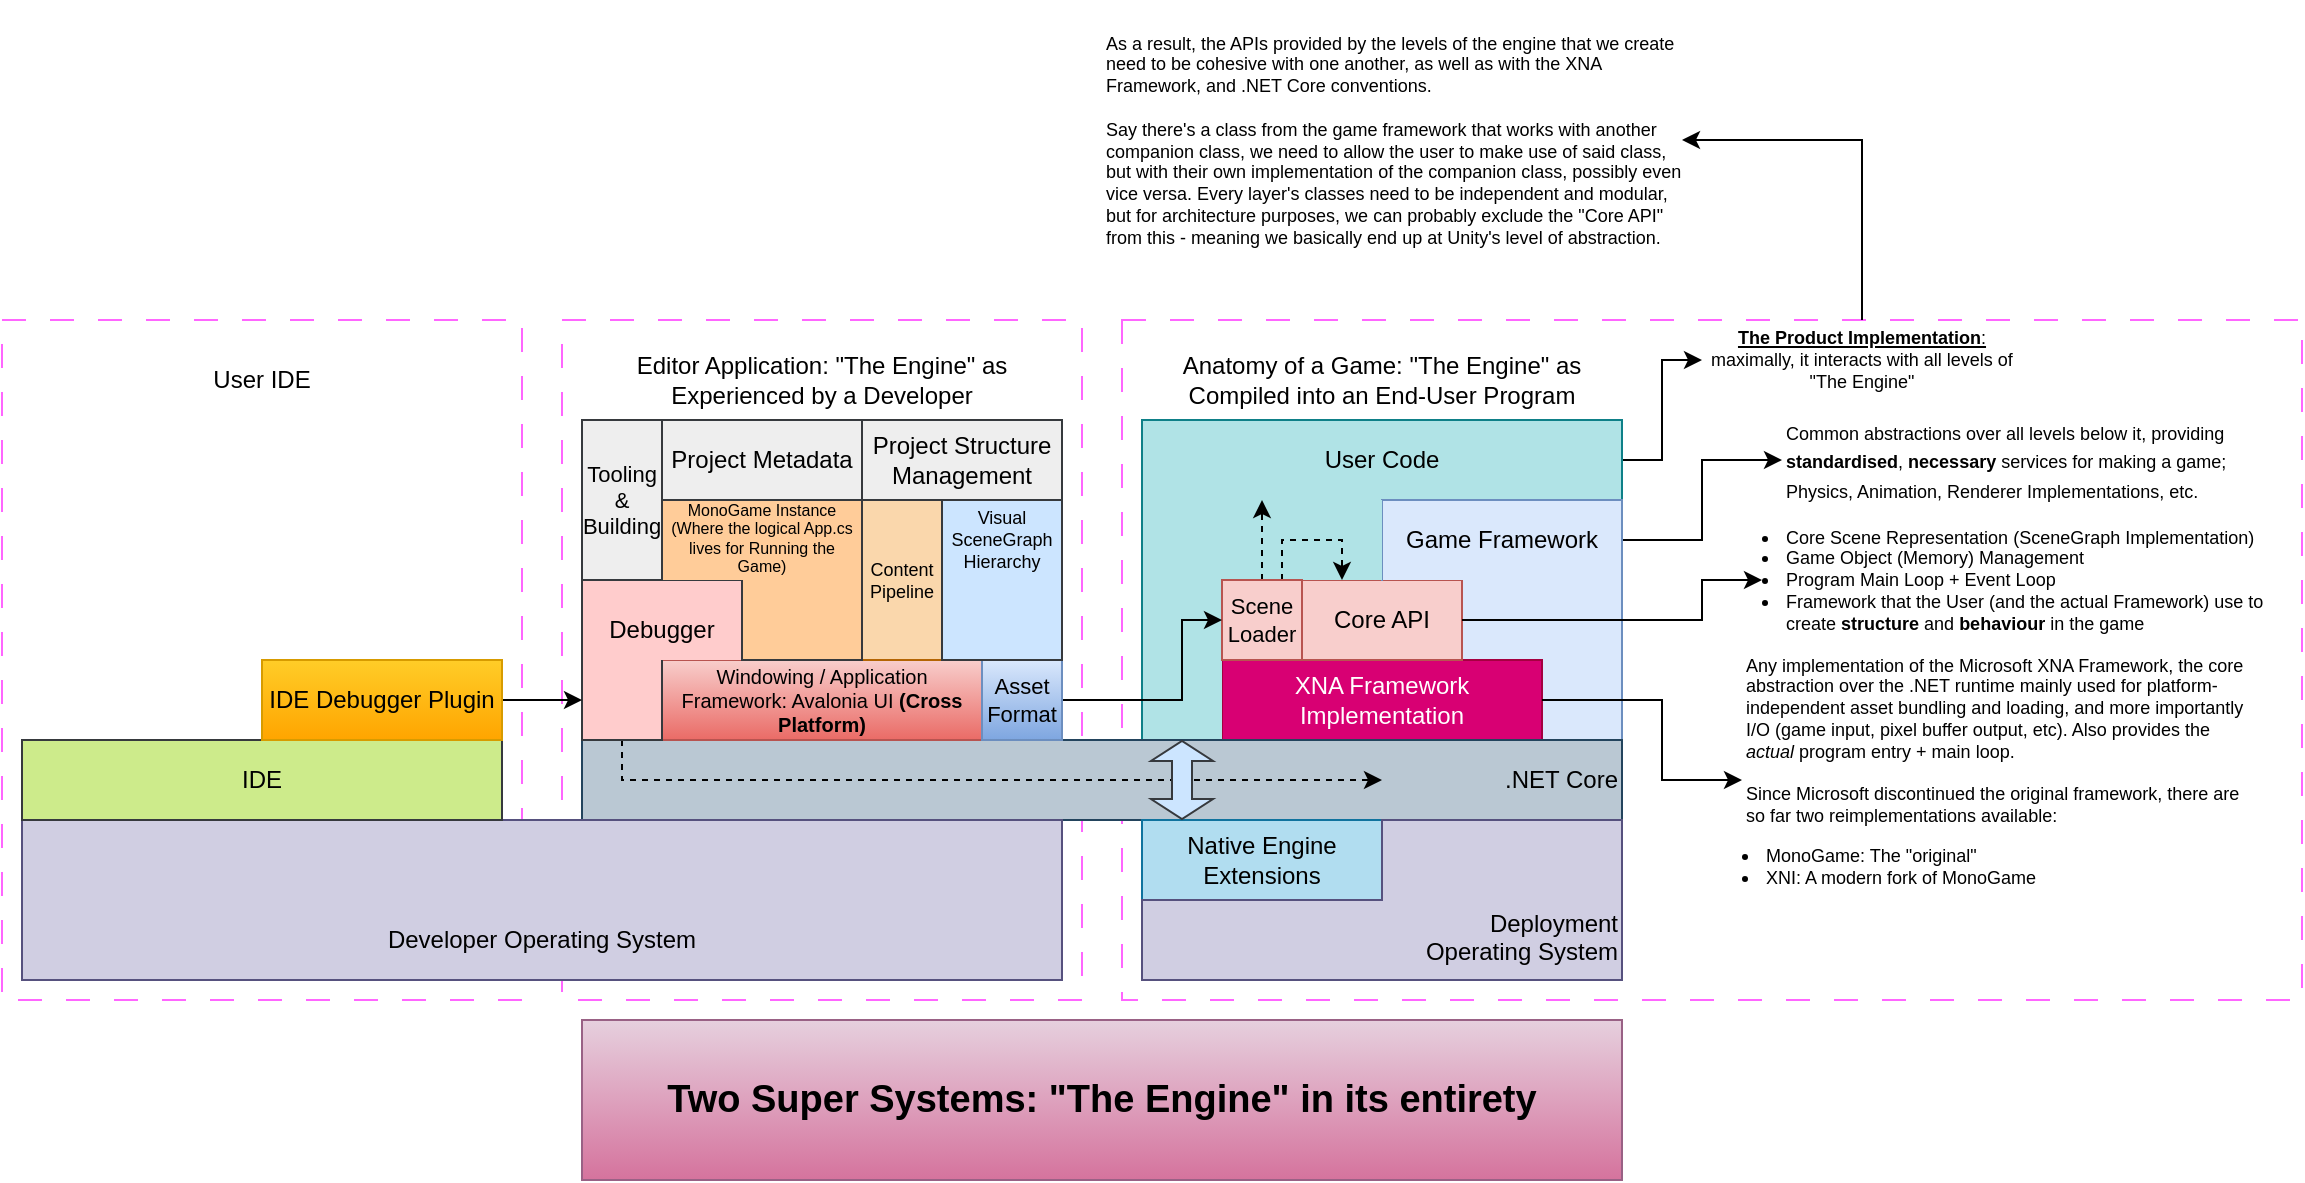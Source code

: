 <mxfile version="25.0.3">
  <diagram name="Page-1" id="nM8cbRk3KZLJgysnEEbO">
    <mxGraphModel dx="2001" dy="1822" grid="1" gridSize="10" guides="1" tooltips="1" connect="1" arrows="1" fold="1" page="1" pageScale="1" pageWidth="850" pageHeight="1100" math="0" shadow="0">
      <root>
        <mxCell id="0" />
        <mxCell id="1" parent="0" />
        <mxCell id="u9vShqVt5peOWBlMv1Y0-67" value="" style="rounded=0;whiteSpace=wrap;html=1;fillColor=none;dashed=1;dashPattern=12 12;strokeColor=#FF66FF;" vertex="1" parent="1">
          <mxGeometry x="-130" y="150" width="260" height="340" as="geometry" />
        </mxCell>
        <mxCell id="u9vShqVt5peOWBlMv1Y0-55" value="" style="rounded=0;whiteSpace=wrap;html=1;fillColor=none;dashed=1;dashPattern=12 12;strokeColor=#FF66FF;" vertex="1" parent="1">
          <mxGeometry x="150" y="150" width="260" height="340" as="geometry" />
        </mxCell>
        <mxCell id="u9vShqVt5peOWBlMv1Y0-54" value="" style="rounded=0;whiteSpace=wrap;html=1;fillColor=none;dashed=1;dashPattern=12 12;strokeColor=#FF66FF;" vertex="1" parent="1">
          <mxGeometry x="430" y="150" width="590" height="340" as="geometry" />
        </mxCell>
        <mxCell id="u9vShqVt5peOWBlMv1Y0-36" value="" style="shape=partialRectangle;whiteSpace=wrap;html=1;right=1;top=0;bottom=0;fillColor=#dae8fc;routingCenterX=-0.5;left=0;strokeColor=#6c8ebf;" vertex="1" parent="1">
          <mxGeometry x="640" y="320" width="40" height="40" as="geometry" />
        </mxCell>
        <mxCell id="u9vShqVt5peOWBlMv1Y0-15" value="" style="shape=partialRectangle;whiteSpace=wrap;html=1;right=1;top=0;bottom=0;fillColor=#dae8fc;routingCenterX=-0.5;left=0;strokeColor=#6c8ebf;" vertex="1" parent="1">
          <mxGeometry x="600" y="280" width="80" height="40" as="geometry" />
        </mxCell>
        <mxCell id="u9vShqVt5peOWBlMv1Y0-3" value="Editor Application: &quot;The Engine&quot; as Experienced by a Developer" style="text;html=1;align=center;verticalAlign=middle;whiteSpace=wrap;rounded=0;" vertex="1" parent="1">
          <mxGeometry x="160" y="160" width="240" height="40" as="geometry" />
        </mxCell>
        <mxCell id="u9vShqVt5peOWBlMv1Y0-4" value="XNA Framework Implementation" style="rounded=0;whiteSpace=wrap;html=1;fillColor=#d80073;fontColor=#ffffff;strokeColor=#A50040;" vertex="1" parent="1">
          <mxGeometry x="480" y="320" width="160" height="40" as="geometry" />
        </mxCell>
        <mxCell id="u9vShqVt5peOWBlMv1Y0-5" value="Core API" style="rounded=0;whiteSpace=wrap;html=1;fillColor=#f8cecc;strokeColor=#b85450;" vertex="1" parent="1">
          <mxGeometry x="520" y="280" width="80" height="40" as="geometry" />
        </mxCell>
        <mxCell id="u9vShqVt5peOWBlMv1Y0-43" style="edgeStyle=orthogonalEdgeStyle;rounded=0;orthogonalLoop=1;jettySize=auto;html=1;exitX=1;exitY=0.5;exitDx=0;exitDy=0;entryX=0;entryY=0.5;entryDx=0;entryDy=0;" edge="1" parent="1" source="u9vShqVt5peOWBlMv1Y0-9" target="u9vShqVt5peOWBlMv1Y0-32">
          <mxGeometry relative="1" as="geometry" />
        </mxCell>
        <mxCell id="u9vShqVt5peOWBlMv1Y0-9" value="User Code" style="shape=partialRectangle;whiteSpace=wrap;html=1;top=1;left=1;fillColor=#b0e3e6;bottom=0;strokeColor=#0e8088;" vertex="1" parent="1">
          <mxGeometry x="440" y="200" width="240" height="40" as="geometry" />
        </mxCell>
        <mxCell id="u9vShqVt5peOWBlMv1Y0-12" value="" style="shape=partialRectangle;whiteSpace=wrap;html=1;right=0;top=0;bottom=0;fillColor=#b0e3e6;routingCenterX=-0.5;strokeColor=#0e8088;" vertex="1" parent="1">
          <mxGeometry x="440" y="240" width="80" height="80" as="geometry" />
        </mxCell>
        <mxCell id="u9vShqVt5peOWBlMv1Y0-44" style="edgeStyle=orthogonalEdgeStyle;rounded=0;orthogonalLoop=1;jettySize=auto;html=1;exitX=1;exitY=0.5;exitDx=0;exitDy=0;entryX=0;entryY=0.5;entryDx=0;entryDy=0;" edge="1" parent="1" source="u9vShqVt5peOWBlMv1Y0-14" target="u9vShqVt5peOWBlMv1Y0-34">
          <mxGeometry relative="1" as="geometry" />
        </mxCell>
        <mxCell id="u9vShqVt5peOWBlMv1Y0-14" value="Game Framework" style="shape=partialRectangle;whiteSpace=wrap;html=1;bottom=0;top=1;fillColor=#dae8fc;strokeColor=#6c8ebf;" vertex="1" parent="1">
          <mxGeometry x="560" y="240" width="120" height="40" as="geometry" />
        </mxCell>
        <mxCell id="u9vShqVt5peOWBlMv1Y0-16" value="" style="shape=partialRectangle;whiteSpace=wrap;html=1;right=0;top=0;bottom=0;fillColor=#b0e3e6;routingCenterX=-0.5;left=0;strokeColor=#0e8088;" vertex="1" parent="1">
          <mxGeometry x="520" y="240" width="40" height="40" as="geometry" />
        </mxCell>
        <mxCell id="u9vShqVt5peOWBlMv1Y0-17" value="Anatomy of a Game: &quot;The Engine&quot; as Compiled into an End-User Program" style="text;html=1;align=center;verticalAlign=middle;whiteSpace=wrap;rounded=0;" vertex="1" parent="1">
          <mxGeometry x="440" y="160" width="240" height="40" as="geometry" />
        </mxCell>
        <mxCell id="u9vShqVt5peOWBlMv1Y0-19" value="" style="shape=partialRectangle;whiteSpace=wrap;html=1;right=0;top=0;bottom=0;fillColor=#b0e3e6;routingCenterX=-0.5;strokeColor=#0e8088;" vertex="1" parent="1">
          <mxGeometry x="440" y="320" width="40" height="40" as="geometry" />
        </mxCell>
        <mxCell id="u9vShqVt5peOWBlMv1Y0-20" value="&lt;div align=&quot;right&quot;&gt;.NET Core&lt;/div&gt;" style="rounded=0;whiteSpace=wrap;html=1;fillColor=#bac8d3;strokeColor=#23445d;align=right;" vertex="1" parent="1">
          <mxGeometry x="160" y="360" width="520" height="40" as="geometry" />
        </mxCell>
        <mxCell id="u9vShqVt5peOWBlMv1Y0-50" style="edgeStyle=orthogonalEdgeStyle;rounded=0;orthogonalLoop=1;jettySize=auto;html=1;exitX=0.5;exitY=0;exitDx=0;exitDy=0;entryX=1;entryY=0.5;entryDx=0;entryDy=0;" edge="1" parent="1" source="u9vShqVt5peOWBlMv1Y0-32" target="u9vShqVt5peOWBlMv1Y0-49">
          <mxGeometry relative="1" as="geometry" />
        </mxCell>
        <mxCell id="u9vShqVt5peOWBlMv1Y0-32" value="&lt;u&gt;&lt;b&gt;The Product Implementation&lt;/b&gt;: &lt;/u&gt;maximally, it interacts with all levels of &quot;The Engine&quot;" style="text;html=1;align=center;verticalAlign=middle;whiteSpace=wrap;rounded=0;fontSize=9;" vertex="1" parent="1">
          <mxGeometry x="720" y="150" width="160" height="40" as="geometry" />
        </mxCell>
        <mxCell id="u9vShqVt5peOWBlMv1Y0-33" value="&lt;ul style=&quot;padding-left: 10px;&quot;&gt;&lt;li&gt;&lt;font&gt;Core Scene Representation (SceneGraph Implementation)&lt;br&gt;&lt;/font&gt;&lt;/li&gt;&lt;li&gt;&lt;font&gt;Game Object (Memory) Management&lt;/font&gt;&lt;/li&gt;&lt;li&gt;&lt;font&gt;Program Main Loop + Event Loop&lt;/font&gt;&lt;/li&gt;&lt;li&gt;&lt;font&gt;Framework that the User (and the actual Framework) use to create &lt;b&gt;structure &lt;/b&gt;and &lt;b&gt;behaviour &lt;/b&gt;in the game&lt;br&gt;&lt;/font&gt;&lt;/li&gt;&lt;/ul&gt;" style="text;html=1;align=left;verticalAlign=middle;whiteSpace=wrap;rounded=0;fontSize=9;" vertex="1" parent="1">
          <mxGeometry x="750" y="250" width="260" height="60" as="geometry" />
        </mxCell>
        <mxCell id="u9vShqVt5peOWBlMv1Y0-34" value="&lt;font style=&quot;font-size: 9px;&quot;&gt;Common abstractions over all levels below it, providing &lt;b&gt;standardised&lt;/b&gt;, &lt;b&gt;necessary&lt;/b&gt; services for making a game; Physics, Animation, Renderer Implementations, etc.&lt;br&gt;&lt;/font&gt;" style="text;html=1;align=left;verticalAlign=middle;whiteSpace=wrap;rounded=0;" vertex="1" parent="1">
          <mxGeometry x="760" y="200" width="240" height="40" as="geometry" />
        </mxCell>
        <mxCell id="u9vShqVt5peOWBlMv1Y0-39" value="Native Engine Extensions" style="rounded=0;whiteSpace=wrap;html=1;fillColor=#b1ddf0;strokeColor=#10739e;" vertex="1" parent="1">
          <mxGeometry x="440" y="400" width="120" height="40" as="geometry" />
        </mxCell>
        <mxCell id="u9vShqVt5peOWBlMv1Y0-40" value="" style="shape=partialRectangle;whiteSpace=wrap;html=1;right=1;top=1;bottom=0;fillColor=#d0cee2;routingCenterX=-0.5;left=1;strokeColor=#56517e;" vertex="1" parent="1">
          <mxGeometry x="560" y="400" width="120" height="40" as="geometry" />
        </mxCell>
        <mxCell id="u9vShqVt5peOWBlMv1Y0-41" value="&#xa;Deployment Operating System&#xa;&#xa;" style="shape=partialRectangle;whiteSpace=wrap;html=1;right=1;top=0;bottom=1;fillColor=#d0cee2;routingCenterX=-0.5;left=0;strokeColor=#56517e;align=right;verticalAlign=middle;spacingTop=11;" vertex="1" parent="1">
          <mxGeometry x="560" y="440" width="120" height="40" as="geometry" />
        </mxCell>
        <mxCell id="u9vShqVt5peOWBlMv1Y0-42" value="" style="shape=partialRectangle;whiteSpace=wrap;html=1;right=0;top=1;bottom=1;fillColor=#d0cee2;routingCenterX=-0.5;left=1;strokeColor=#56517e;align=right;" vertex="1" parent="1">
          <mxGeometry x="440" y="440" width="120" height="40" as="geometry" />
        </mxCell>
        <mxCell id="u9vShqVt5peOWBlMv1Y0-45" value="&lt;div&gt;Any implementation of the Microsoft XNA Framework, the core abstraction over the .NET runtime mainly used for platform-independent asset bundling and loading, and more importantly I/O (game input, pixel buffer output, etc). Also provides the &lt;i&gt;actual &lt;/i&gt;program entry + main loop.&lt;br&gt;&lt;/div&gt;&lt;div&gt;&lt;br&gt;&lt;/div&gt;&lt;div&gt;Since Microsoft discontinued the original framework, there are so far two reimplementations available:&lt;/div&gt;&lt;div&gt;&lt;ul style=&quot;padding-left: 10px;&quot;&gt;&lt;li&gt;MonoGame: The &quot;original&quot;&lt;/li&gt;&lt;li&gt;XNI: A modern fork of MonoGame&lt;br&gt;&lt;/li&gt;&lt;/ul&gt;&lt;/div&gt;" style="text;html=1;align=left;verticalAlign=middle;whiteSpace=wrap;rounded=0;fontSize=9;" vertex="1" parent="1">
          <mxGeometry x="740" y="320" width="260" height="120" as="geometry" />
        </mxCell>
        <mxCell id="u9vShqVt5peOWBlMv1Y0-47" style="edgeStyle=orthogonalEdgeStyle;rounded=0;orthogonalLoop=1;jettySize=auto;html=1;exitX=1;exitY=0.5;exitDx=0;exitDy=0;entryX=0;entryY=0.5;entryDx=0;entryDy=0;" edge="1" parent="1" source="u9vShqVt5peOWBlMv1Y0-4" target="u9vShqVt5peOWBlMv1Y0-45">
          <mxGeometry relative="1" as="geometry">
            <Array as="points">
              <mxPoint x="700" y="340" />
              <mxPoint x="700" y="380" />
            </Array>
          </mxGeometry>
        </mxCell>
        <mxCell id="u9vShqVt5peOWBlMv1Y0-28" style="edgeStyle=orthogonalEdgeStyle;rounded=0;orthogonalLoop=1;jettySize=auto;html=1;exitX=1;exitY=0.5;exitDx=0;exitDy=0;entryX=0;entryY=0.5;entryDx=0;entryDy=0;" edge="1" parent="1" source="u9vShqVt5peOWBlMv1Y0-5" target="u9vShqVt5peOWBlMv1Y0-33">
          <mxGeometry relative="1" as="geometry">
            <mxPoint x="720" y="300" as="targetPoint" />
            <mxPoint x="640" y="300" as="sourcePoint" />
            <Array as="points">
              <mxPoint x="720" y="300" />
              <mxPoint x="720" y="280" />
            </Array>
          </mxGeometry>
        </mxCell>
        <mxCell id="u9vShqVt5peOWBlMv1Y0-49" value="&lt;div&gt;As a result, the APIs provided by the levels of the engine that we create need to be cohesive with one another, as well as with the XNA Framework, and .NET Core conventions.&lt;/div&gt;&lt;div&gt;&lt;br&gt;&lt;/div&gt;&lt;div&gt;Say there&#39;s a class from the game framework that works with another companion class, we need to allow the user to make use of said class, but with their own implementation of the companion class, possibly even vice versa. Every layer&#39;s classes need to be independent and modular, but for architecture purposes, we can probably exclude the &quot;Core API&quot; from this - meaning we basically end up at Unity&#39;s level of abstraction.&lt;br&gt;&lt;/div&gt;" style="text;html=1;align=left;verticalAlign=middle;whiteSpace=wrap;rounded=0;fontSize=9;" vertex="1" parent="1">
          <mxGeometry x="420" y="-10" width="290" height="140" as="geometry" />
        </mxCell>
        <mxCell id="u9vShqVt5peOWBlMv1Y0-59" style="edgeStyle=orthogonalEdgeStyle;rounded=0;orthogonalLoop=1;jettySize=auto;html=1;exitX=0.5;exitY=0;exitDx=0;exitDy=0;entryX=0.25;entryY=1;entryDx=0;entryDy=0;dashed=1;" edge="1" parent="1" source="u9vShqVt5peOWBlMv1Y0-51" target="u9vShqVt5peOWBlMv1Y0-9">
          <mxGeometry relative="1" as="geometry" />
        </mxCell>
        <mxCell id="u9vShqVt5peOWBlMv1Y0-61" style="edgeStyle=orthogonalEdgeStyle;rounded=0;orthogonalLoop=1;jettySize=auto;html=1;exitX=0.75;exitY=0;exitDx=0;exitDy=0;entryX=0.5;entryY=1;entryDx=0;entryDy=0;dashed=1;" edge="1" parent="1" source="u9vShqVt5peOWBlMv1Y0-51" target="u9vShqVt5peOWBlMv1Y0-16">
          <mxGeometry relative="1" as="geometry">
            <Array as="points">
              <mxPoint x="510" y="260" />
              <mxPoint x="540" y="260" />
            </Array>
          </mxGeometry>
        </mxCell>
        <mxCell id="u9vShqVt5peOWBlMv1Y0-51" value="Scene Loader" style="rounded=0;whiteSpace=wrap;html=1;fillColor=#f8cecc;strokeColor=#b85450;fontSize=11;" vertex="1" parent="1">
          <mxGeometry x="480" y="280" width="40" height="40" as="geometry" />
        </mxCell>
        <mxCell id="u9vShqVt5peOWBlMv1Y0-66" value="" style="endArrow=classic;html=1;rounded=0;dashed=1;" edge="1" parent="1">
          <mxGeometry width="50" height="50" relative="1" as="geometry">
            <mxPoint x="180" y="360" as="sourcePoint" />
            <mxPoint x="560" y="380" as="targetPoint" />
            <Array as="points">
              <mxPoint x="180" y="380" />
            </Array>
          </mxGeometry>
        </mxCell>
        <mxCell id="u9vShqVt5peOWBlMv1Y0-52" value="" style="shape=partialRectangle;whiteSpace=wrap;html=1;right=1;top=1;bottom=0;fillColor=#d0cee2;routingCenterX=-0.5;left=1;strokeColor=#56517e;align=center;" vertex="1" parent="1">
          <mxGeometry x="-120" y="400" width="520" height="40" as="geometry" />
        </mxCell>
        <mxCell id="u9vShqVt5peOWBlMv1Y0-53" value="Developer Operating System" style="shape=partialRectangle;whiteSpace=wrap;html=1;right=1;top=0;bottom=1;fillColor=#d0cee2;routingCenterX=-0.5;left=1;strokeColor=#56517e;align=center;" vertex="1" parent="1">
          <mxGeometry x="-120" y="440" width="520" height="40" as="geometry" />
        </mxCell>
        <mxCell id="u9vShqVt5peOWBlMv1Y0-56" value="Windowing / Application Framework: Avalonia UI &lt;b&gt;(Cross Platform)&lt;/b&gt;" style="rounded=0;whiteSpace=wrap;html=1;fillColor=#f8cecc;strokeColor=#b85450;gradientColor=#ea6b66;fontSize=10;" vertex="1" parent="1">
          <mxGeometry x="200" y="320" width="160" height="40" as="geometry" />
        </mxCell>
        <mxCell id="u9vShqVt5peOWBlMv1Y0-58" style="edgeStyle=orthogonalEdgeStyle;rounded=0;orthogonalLoop=1;jettySize=auto;html=1;exitX=1;exitY=0.5;exitDx=0;exitDy=0;entryX=0;entryY=0.5;entryDx=0;entryDy=0;" edge="1" parent="1" source="u9vShqVt5peOWBlMv1Y0-57" target="u9vShqVt5peOWBlMv1Y0-51">
          <mxGeometry relative="1" as="geometry">
            <Array as="points">
              <mxPoint x="460" y="340" />
              <mxPoint x="460" y="300" />
            </Array>
          </mxGeometry>
        </mxCell>
        <mxCell id="u9vShqVt5peOWBlMv1Y0-57" value="Asset Format" style="rounded=0;whiteSpace=wrap;html=1;fillColor=#dae8fc;strokeColor=#6c8ebf;gradientColor=#7ea6e0;fontSize=11;" vertex="1" parent="1">
          <mxGeometry x="360" y="320" width="40" height="40" as="geometry" />
        </mxCell>
        <mxCell id="u9vShqVt5peOWBlMv1Y0-60" value="Two Super Systems: &quot;The Engine&quot; in its entirety" style="rounded=0;whiteSpace=wrap;html=1;fillColor=#e6d0de;gradientColor=#d5739d;strokeColor=#996185;verticalAlign=middle;fontSize=19;fontStyle=1" vertex="1" parent="1">
          <mxGeometry x="160" y="500" width="520" height="80" as="geometry" />
        </mxCell>
        <mxCell id="u9vShqVt5peOWBlMv1Y0-63" value="" style="shape=partialRectangle;whiteSpace=wrap;html=1;right=1;top=0;bottom=1;fillColor=#ffcccc;routingCenterX=-0.5;strokeColor=#36393d;left=1;" vertex="1" parent="1">
          <mxGeometry x="160" y="320" width="40" height="40" as="geometry" />
        </mxCell>
        <mxCell id="u9vShqVt5peOWBlMv1Y0-64" value="&lt;br&gt;Debugger&lt;div&gt;&lt;br/&gt;&lt;/div&gt;" style="shape=partialRectangle;whiteSpace=wrap;html=1;right=1;top=1;bottom=0;fillColor=#ffcccc;routingCenterX=-0.5;strokeColor=#36393d;left=1;verticalAlign=middle;spacingTop=10;" vertex="1" parent="1">
          <mxGeometry x="160" y="280" width="80" height="40" as="geometry" />
        </mxCell>
        <mxCell id="u9vShqVt5peOWBlMv1Y0-48" value="" style="shape=flexArrow;endArrow=classic;startArrow=classic;html=1;rounded=0;endSize=3;startSize=3;fillColor=#cce5ff;strokeColor=#36393d;" edge="1" parent="1" target="u9vShqVt5peOWBlMv1Y0-19">
          <mxGeometry width="100" height="100" relative="1" as="geometry">
            <mxPoint x="460" y="400" as="sourcePoint" />
            <mxPoint x="560" y="300" as="targetPoint" />
          </mxGeometry>
        </mxCell>
        <mxCell id="u9vShqVt5peOWBlMv1Y0-68" value="User IDE" style="text;html=1;align=center;verticalAlign=middle;whiteSpace=wrap;rounded=0;" vertex="1" parent="1">
          <mxGeometry x="-120" y="160" width="240" height="40" as="geometry" />
        </mxCell>
        <mxCell id="u9vShqVt5peOWBlMv1Y0-70" value="Content Pipeline" style="rounded=0;whiteSpace=wrap;html=1;fillColor=#fad7ac;strokeColor=#b46504;fontSize=9;" vertex="1" parent="1">
          <mxGeometry x="300" y="240" width="40" height="80" as="geometry" />
        </mxCell>
        <mxCell id="u9vShqVt5peOWBlMv1Y0-71" value="" style="shape=partialRectangle;whiteSpace=wrap;html=1;right=1;top=0;bottom=1;fillColor=#cce5ff;routingCenterX=-0.5;strokeColor=#36393d;left=1;" vertex="1" parent="1">
          <mxGeometry x="340" y="280" width="60" height="40" as="geometry" />
        </mxCell>
        <mxCell id="u9vShqVt5peOWBlMv1Y0-72" value="&lt;br&gt;&lt;div&gt;Visual SceneGraph Hierarchy&lt;br&gt;&lt;/div&gt;&lt;div&gt;&lt;br&gt;&lt;/div&gt;" style="shape=partialRectangle;whiteSpace=wrap;html=1;right=1;top=1;bottom=0;fillColor=#cce5ff;routingCenterX=-0.5;strokeColor=#36393d;left=1;fontSize=9;spacingTop=0;" vertex="1" parent="1">
          <mxGeometry x="340" y="240" width="60" height="40" as="geometry" />
        </mxCell>
        <mxCell id="u9vShqVt5peOWBlMv1Y0-73" value="Project Structure Management" style="rounded=0;whiteSpace=wrap;html=1;fillColor=#eeeeee;strokeColor=#36393d;" vertex="1" parent="1">
          <mxGeometry x="300" y="200" width="100" height="40" as="geometry" />
        </mxCell>
        <UserObject label="" link="&#xa;&lt;font style=&quot;font-size: 11px;&quot;&gt;MonoGame Instance (Where the logical App.cs lives for Running the Game)&lt;/font&gt;&#xa;&#xa;" id="u9vShqVt5peOWBlMv1Y0-74">
          <mxCell style="shape=partialRectangle;whiteSpace=wrap;html=1;right=1;top=0;bottom=1;fillColor=#ffcc99;routingCenterX=-0.5;strokeColor=#36393d;left=1;" vertex="1" parent="1">
            <mxGeometry x="240" y="280" width="60" height="40" as="geometry" />
          </mxCell>
        </UserObject>
        <UserObject label="&#xa;&lt;font&gt;MonoGame Instance (Where the logical App.cs lives for Running the Game)&lt;/font&gt;&#xa;&#xa;" link="&#xa;&lt;font style=&quot;font-size: 11px;&quot;&gt;MonoGame Instance (Where the logical App.cs lives for Running the Game)&lt;/font&gt;&#xa;&#xa;" id="u9vShqVt5peOWBlMv1Y0-75">
          <mxCell style="shape=partialRectangle;whiteSpace=wrap;html=1;right=1;top=1;bottom=0;fillColor=#ffcc99;routingCenterX=-0.5;strokeColor=#36393d;left=1;fontSize=8;spacingTop=7;" vertex="1" parent="1">
            <mxGeometry x="200" y="240" width="100" height="40" as="geometry" />
          </mxCell>
        </UserObject>
        <mxCell id="u9vShqVt5peOWBlMv1Y0-76" value="Project Metadata" style="rounded=0;whiteSpace=wrap;html=1;fillColor=#eeeeee;strokeColor=#36393d;" vertex="1" parent="1">
          <mxGeometry x="200" y="200" width="100" height="40" as="geometry" />
        </mxCell>
        <mxCell id="u9vShqVt5peOWBlMv1Y0-77" value="Tooling &amp;amp; Building" style="rounded=0;whiteSpace=wrap;html=1;fillColor=#eeeeee;strokeColor=#36393d;fontSize=11;" vertex="1" parent="1">
          <mxGeometry x="160" y="200" width="40" height="80" as="geometry" />
        </mxCell>
        <mxCell id="u9vShqVt5peOWBlMv1Y0-78" value="IDE" style="rounded=0;whiteSpace=wrap;html=1;fillColor=#cdeb8b;strokeColor=#36393d;align=center;" vertex="1" parent="1">
          <mxGeometry x="-120" y="360" width="240" height="40" as="geometry" />
        </mxCell>
        <mxCell id="u9vShqVt5peOWBlMv1Y0-80" style="edgeStyle=orthogonalEdgeStyle;rounded=0;orthogonalLoop=1;jettySize=auto;html=1;exitX=1;exitY=0.5;exitDx=0;exitDy=0;entryX=0;entryY=0.5;entryDx=0;entryDy=0;" edge="1" parent="1" source="u9vShqVt5peOWBlMv1Y0-79" target="u9vShqVt5peOWBlMv1Y0-63">
          <mxGeometry relative="1" as="geometry" />
        </mxCell>
        <mxCell id="u9vShqVt5peOWBlMv1Y0-79" value="IDE Debugger Plugin" style="rounded=0;whiteSpace=wrap;html=1;fillColor=#ffcd28;strokeColor=#d79b00;align=center;gradientColor=#ffa500;" vertex="1" parent="1">
          <mxGeometry y="320" width="120" height="40" as="geometry" />
        </mxCell>
      </root>
    </mxGraphModel>
  </diagram>
</mxfile>
